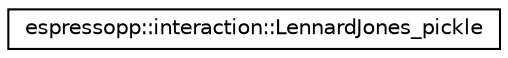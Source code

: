 digraph G
{
  edge [fontname="Helvetica",fontsize="10",labelfontname="Helvetica",labelfontsize="10"];
  node [fontname="Helvetica",fontsize="10",shape=record];
  rankdir="LR";
  Node1 [label="espressopp::interaction::LennardJones_pickle",height=0.2,width=0.4,color="black", fillcolor="white", style="filled",URL="$structespressopp_1_1interaction_1_1LennardJones__pickle.html"];
}
